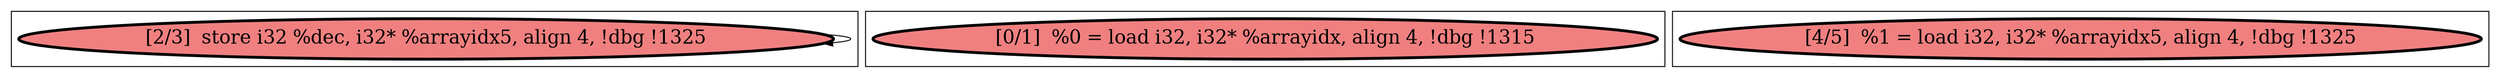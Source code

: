 
digraph G {





subgraph cluster2 {


node41 [penwidth=3.0,fontsize=20,fillcolor=lightcoral,label="[2/3]  store i32 %dec, i32* %arrayidx5, align 4, !dbg !1325",shape=ellipse,style=filled ]

node41->node41 [ ]


}

subgraph cluster0 {


node39 [penwidth=3.0,fontsize=20,fillcolor=lightcoral,label="[0/1]  %0 = load i32, i32* %arrayidx, align 4, !dbg !1315",shape=ellipse,style=filled ]



}

subgraph cluster1 {


node40 [penwidth=3.0,fontsize=20,fillcolor=lightcoral,label="[4/5]  %1 = load i32, i32* %arrayidx5, align 4, !dbg !1325",shape=ellipse,style=filled ]



}

}
